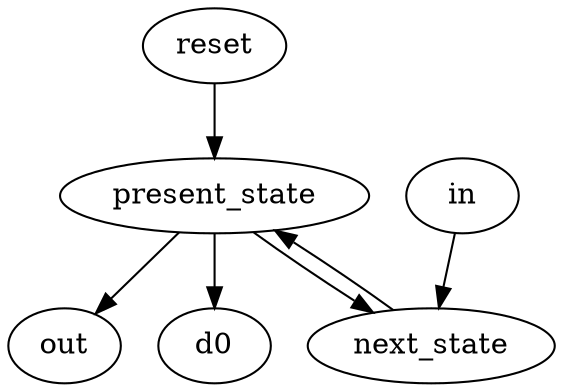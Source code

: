 strict digraph "" {
	reset -> present_state	[weight=2.0];
	present_state -> out	[weight=1.0];
	present_state -> d0	[weight=1.0];
	present_state -> next_state	[weight=4.0];
	in -> next_state	[weight=4.0];
	next_state -> present_state	[weight=1.0];
}

